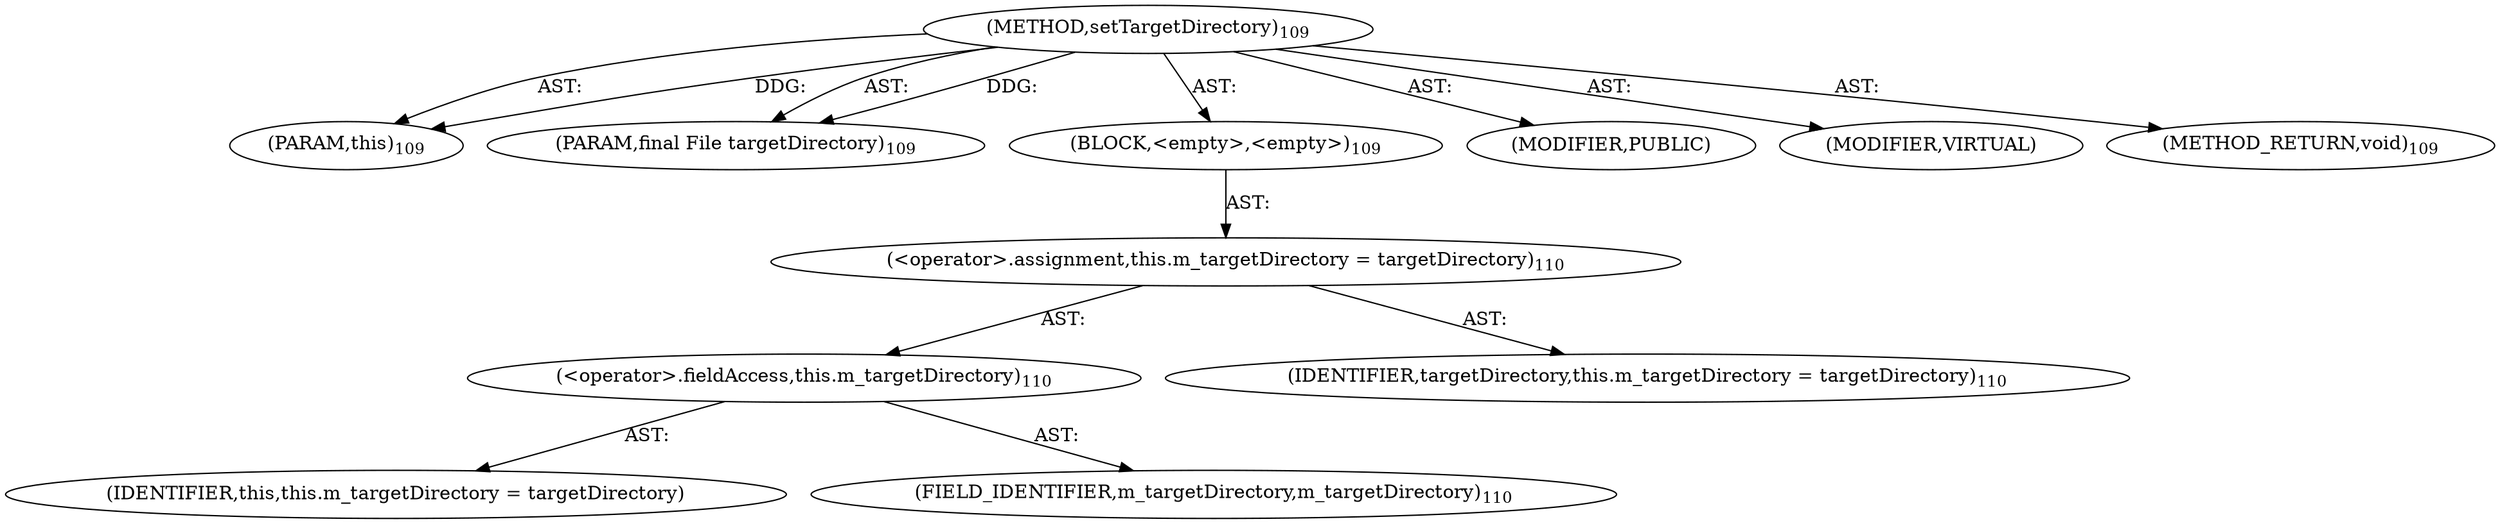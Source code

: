 digraph "setTargetDirectory" {  
"111669149699" [label = <(METHOD,setTargetDirectory)<SUB>109</SUB>> ]
"115964116998" [label = <(PARAM,this)<SUB>109</SUB>> ]
"115964116999" [label = <(PARAM,final File targetDirectory)<SUB>109</SUB>> ]
"25769803779" [label = <(BLOCK,&lt;empty&gt;,&lt;empty&gt;)<SUB>109</SUB>> ]
"30064771079" [label = <(&lt;operator&gt;.assignment,this.m_targetDirectory = targetDirectory)<SUB>110</SUB>> ]
"30064771080" [label = <(&lt;operator&gt;.fieldAccess,this.m_targetDirectory)<SUB>110</SUB>> ]
"68719476747" [label = <(IDENTIFIER,this,this.m_targetDirectory = targetDirectory)> ]
"55834574850" [label = <(FIELD_IDENTIFIER,m_targetDirectory,m_targetDirectory)<SUB>110</SUB>> ]
"68719476748" [label = <(IDENTIFIER,targetDirectory,this.m_targetDirectory = targetDirectory)<SUB>110</SUB>> ]
"133143986186" [label = <(MODIFIER,PUBLIC)> ]
"133143986187" [label = <(MODIFIER,VIRTUAL)> ]
"128849018883" [label = <(METHOD_RETURN,void)<SUB>109</SUB>> ]
  "111669149699" -> "115964116998"  [ label = "AST: "] 
  "111669149699" -> "115964116999"  [ label = "AST: "] 
  "111669149699" -> "25769803779"  [ label = "AST: "] 
  "111669149699" -> "133143986186"  [ label = "AST: "] 
  "111669149699" -> "133143986187"  [ label = "AST: "] 
  "111669149699" -> "128849018883"  [ label = "AST: "] 
  "25769803779" -> "30064771079"  [ label = "AST: "] 
  "30064771079" -> "30064771080"  [ label = "AST: "] 
  "30064771079" -> "68719476748"  [ label = "AST: "] 
  "30064771080" -> "68719476747"  [ label = "AST: "] 
  "30064771080" -> "55834574850"  [ label = "AST: "] 
  "111669149699" -> "115964116998"  [ label = "DDG: "] 
  "111669149699" -> "115964116999"  [ label = "DDG: "] 
}
